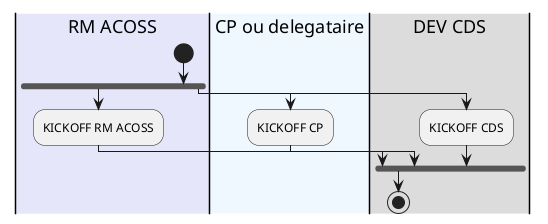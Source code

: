 {
  "sha1": "faqdg9kaystxzn8aeb4irbz1k4waoye",
  "insertion": {
    "when": "2024-06-01T09:03:05.871Z",
    "url": "https://forum.plantuml.net/10476/formatting-when-forking-over-colored-swimlanes",
    "user": "plantuml@gmail.com"
  }
}
@startuml
|#Lavender|RM ACOSS|
start
fork
:KICKOFF RM ACOSS;

fork again
|#AliceBlue|CP ou delegataire|
:KICKOFF CP;

fork again
|#Gainsboro|DEV CDS|
:KICKOFF CDS;
end fork


Stop
@enduml
